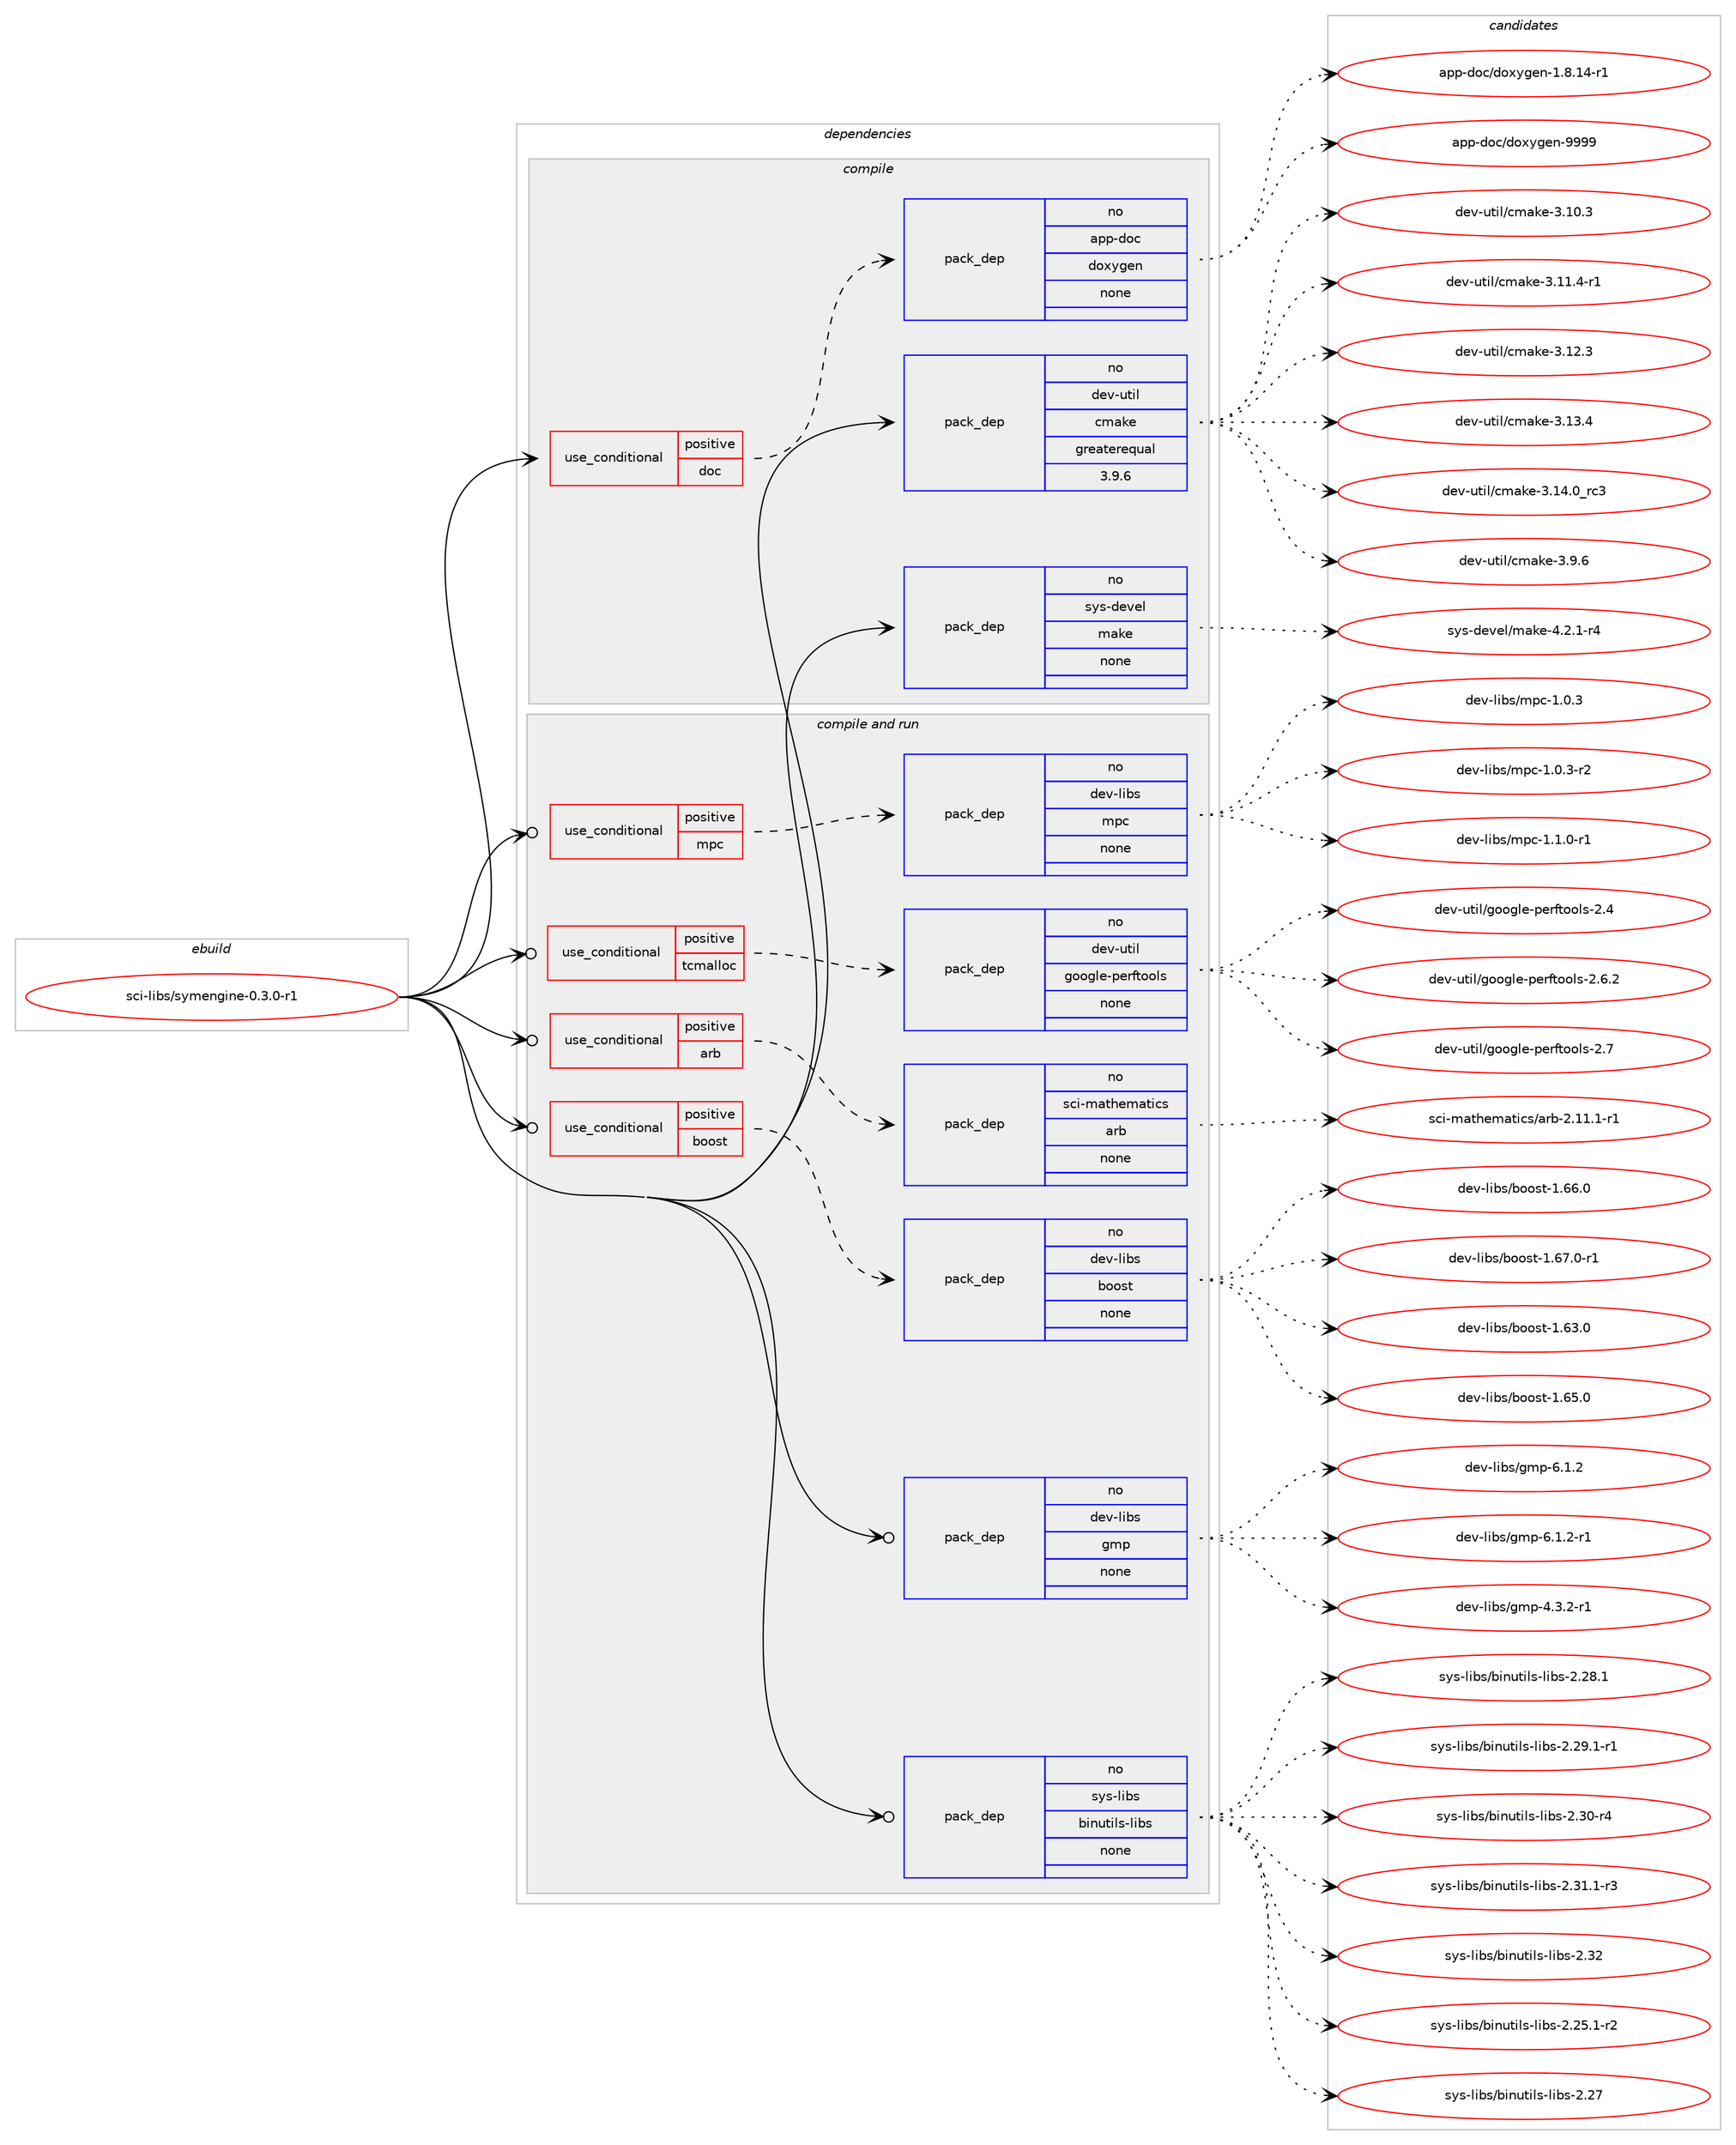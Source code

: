 digraph prolog {

# *************
# Graph options
# *************

newrank=true;
concentrate=true;
compound=true;
graph [rankdir=LR,fontname=Helvetica,fontsize=10,ranksep=1.5];#, ranksep=2.5, nodesep=0.2];
edge  [arrowhead=vee];
node  [fontname=Helvetica,fontsize=10];

# **********
# The ebuild
# **********

subgraph cluster_leftcol {
color=gray;
rank=same;
label=<<i>ebuild</i>>;
id [label="sci-libs/symengine-0.3.0-r1", color=red, width=4, href="../sci-libs/symengine-0.3.0-r1.svg"];
}

# ****************
# The dependencies
# ****************

subgraph cluster_midcol {
color=gray;
label=<<i>dependencies</i>>;
subgraph cluster_compile {
fillcolor="#eeeeee";
style=filled;
label=<<i>compile</i>>;
subgraph cond454160 {
dependency1696602 [label=<<TABLE BORDER="0" CELLBORDER="1" CELLSPACING="0" CELLPADDING="4"><TR><TD ROWSPAN="3" CELLPADDING="10">use_conditional</TD></TR><TR><TD>positive</TD></TR><TR><TD>doc</TD></TR></TABLE>>, shape=none, color=red];
subgraph pack1214628 {
dependency1696603 [label=<<TABLE BORDER="0" CELLBORDER="1" CELLSPACING="0" CELLPADDING="4" WIDTH="220"><TR><TD ROWSPAN="6" CELLPADDING="30">pack_dep</TD></TR><TR><TD WIDTH="110">no</TD></TR><TR><TD>app-doc</TD></TR><TR><TD>doxygen</TD></TR><TR><TD>none</TD></TR><TR><TD></TD></TR></TABLE>>, shape=none, color=blue];
}
dependency1696602:e -> dependency1696603:w [weight=20,style="dashed",arrowhead="vee"];
}
id:e -> dependency1696602:w [weight=20,style="solid",arrowhead="vee"];
subgraph pack1214629 {
dependency1696604 [label=<<TABLE BORDER="0" CELLBORDER="1" CELLSPACING="0" CELLPADDING="4" WIDTH="220"><TR><TD ROWSPAN="6" CELLPADDING="30">pack_dep</TD></TR><TR><TD WIDTH="110">no</TD></TR><TR><TD>dev-util</TD></TR><TR><TD>cmake</TD></TR><TR><TD>greaterequal</TD></TR><TR><TD>3.9.6</TD></TR></TABLE>>, shape=none, color=blue];
}
id:e -> dependency1696604:w [weight=20,style="solid",arrowhead="vee"];
subgraph pack1214630 {
dependency1696605 [label=<<TABLE BORDER="0" CELLBORDER="1" CELLSPACING="0" CELLPADDING="4" WIDTH="220"><TR><TD ROWSPAN="6" CELLPADDING="30">pack_dep</TD></TR><TR><TD WIDTH="110">no</TD></TR><TR><TD>sys-devel</TD></TR><TR><TD>make</TD></TR><TR><TD>none</TD></TR><TR><TD></TD></TR></TABLE>>, shape=none, color=blue];
}
id:e -> dependency1696605:w [weight=20,style="solid",arrowhead="vee"];
}
subgraph cluster_compileandrun {
fillcolor="#eeeeee";
style=filled;
label=<<i>compile and run</i>>;
subgraph cond454161 {
dependency1696606 [label=<<TABLE BORDER="0" CELLBORDER="1" CELLSPACING="0" CELLPADDING="4"><TR><TD ROWSPAN="3" CELLPADDING="10">use_conditional</TD></TR><TR><TD>positive</TD></TR><TR><TD>arb</TD></TR></TABLE>>, shape=none, color=red];
subgraph pack1214631 {
dependency1696607 [label=<<TABLE BORDER="0" CELLBORDER="1" CELLSPACING="0" CELLPADDING="4" WIDTH="220"><TR><TD ROWSPAN="6" CELLPADDING="30">pack_dep</TD></TR><TR><TD WIDTH="110">no</TD></TR><TR><TD>sci-mathematics</TD></TR><TR><TD>arb</TD></TR><TR><TD>none</TD></TR><TR><TD></TD></TR></TABLE>>, shape=none, color=blue];
}
dependency1696606:e -> dependency1696607:w [weight=20,style="dashed",arrowhead="vee"];
}
id:e -> dependency1696606:w [weight=20,style="solid",arrowhead="odotvee"];
subgraph cond454162 {
dependency1696608 [label=<<TABLE BORDER="0" CELLBORDER="1" CELLSPACING="0" CELLPADDING="4"><TR><TD ROWSPAN="3" CELLPADDING="10">use_conditional</TD></TR><TR><TD>positive</TD></TR><TR><TD>boost</TD></TR></TABLE>>, shape=none, color=red];
subgraph pack1214632 {
dependency1696609 [label=<<TABLE BORDER="0" CELLBORDER="1" CELLSPACING="0" CELLPADDING="4" WIDTH="220"><TR><TD ROWSPAN="6" CELLPADDING="30">pack_dep</TD></TR><TR><TD WIDTH="110">no</TD></TR><TR><TD>dev-libs</TD></TR><TR><TD>boost</TD></TR><TR><TD>none</TD></TR><TR><TD></TD></TR></TABLE>>, shape=none, color=blue];
}
dependency1696608:e -> dependency1696609:w [weight=20,style="dashed",arrowhead="vee"];
}
id:e -> dependency1696608:w [weight=20,style="solid",arrowhead="odotvee"];
subgraph cond454163 {
dependency1696610 [label=<<TABLE BORDER="0" CELLBORDER="1" CELLSPACING="0" CELLPADDING="4"><TR><TD ROWSPAN="3" CELLPADDING="10">use_conditional</TD></TR><TR><TD>positive</TD></TR><TR><TD>mpc</TD></TR></TABLE>>, shape=none, color=red];
subgraph pack1214633 {
dependency1696611 [label=<<TABLE BORDER="0" CELLBORDER="1" CELLSPACING="0" CELLPADDING="4" WIDTH="220"><TR><TD ROWSPAN="6" CELLPADDING="30">pack_dep</TD></TR><TR><TD WIDTH="110">no</TD></TR><TR><TD>dev-libs</TD></TR><TR><TD>mpc</TD></TR><TR><TD>none</TD></TR><TR><TD></TD></TR></TABLE>>, shape=none, color=blue];
}
dependency1696610:e -> dependency1696611:w [weight=20,style="dashed",arrowhead="vee"];
}
id:e -> dependency1696610:w [weight=20,style="solid",arrowhead="odotvee"];
subgraph cond454164 {
dependency1696612 [label=<<TABLE BORDER="0" CELLBORDER="1" CELLSPACING="0" CELLPADDING="4"><TR><TD ROWSPAN="3" CELLPADDING="10">use_conditional</TD></TR><TR><TD>positive</TD></TR><TR><TD>tcmalloc</TD></TR></TABLE>>, shape=none, color=red];
subgraph pack1214634 {
dependency1696613 [label=<<TABLE BORDER="0" CELLBORDER="1" CELLSPACING="0" CELLPADDING="4" WIDTH="220"><TR><TD ROWSPAN="6" CELLPADDING="30">pack_dep</TD></TR><TR><TD WIDTH="110">no</TD></TR><TR><TD>dev-util</TD></TR><TR><TD>google-perftools</TD></TR><TR><TD>none</TD></TR><TR><TD></TD></TR></TABLE>>, shape=none, color=blue];
}
dependency1696612:e -> dependency1696613:w [weight=20,style="dashed",arrowhead="vee"];
}
id:e -> dependency1696612:w [weight=20,style="solid",arrowhead="odotvee"];
subgraph pack1214635 {
dependency1696614 [label=<<TABLE BORDER="0" CELLBORDER="1" CELLSPACING="0" CELLPADDING="4" WIDTH="220"><TR><TD ROWSPAN="6" CELLPADDING="30">pack_dep</TD></TR><TR><TD WIDTH="110">no</TD></TR><TR><TD>dev-libs</TD></TR><TR><TD>gmp</TD></TR><TR><TD>none</TD></TR><TR><TD></TD></TR></TABLE>>, shape=none, color=blue];
}
id:e -> dependency1696614:w [weight=20,style="solid",arrowhead="odotvee"];
subgraph pack1214636 {
dependency1696615 [label=<<TABLE BORDER="0" CELLBORDER="1" CELLSPACING="0" CELLPADDING="4" WIDTH="220"><TR><TD ROWSPAN="6" CELLPADDING="30">pack_dep</TD></TR><TR><TD WIDTH="110">no</TD></TR><TR><TD>sys-libs</TD></TR><TR><TD>binutils-libs</TD></TR><TR><TD>none</TD></TR><TR><TD></TD></TR></TABLE>>, shape=none, color=blue];
}
id:e -> dependency1696615:w [weight=20,style="solid",arrowhead="odotvee"];
}
subgraph cluster_run {
fillcolor="#eeeeee";
style=filled;
label=<<i>run</i>>;
}
}

# **************
# The candidates
# **************

subgraph cluster_choices {
rank=same;
color=gray;
label=<<i>candidates</i>>;

subgraph choice1214628 {
color=black;
nodesep=1;
choice97112112451001119947100111120121103101110454946564649524511449 [label="app-doc/doxygen-1.8.14-r1", color=red, width=4,href="../app-doc/doxygen-1.8.14-r1.svg"];
choice971121124510011199471001111201211031011104557575757 [label="app-doc/doxygen-9999", color=red, width=4,href="../app-doc/doxygen-9999.svg"];
dependency1696603:e -> choice97112112451001119947100111120121103101110454946564649524511449:w [style=dotted,weight="100"];
dependency1696603:e -> choice971121124510011199471001111201211031011104557575757:w [style=dotted,weight="100"];
}
subgraph choice1214629 {
color=black;
nodesep=1;
choice1001011184511711610510847991099710710145514649484651 [label="dev-util/cmake-3.10.3", color=red, width=4,href="../dev-util/cmake-3.10.3.svg"];
choice10010111845117116105108479910997107101455146494946524511449 [label="dev-util/cmake-3.11.4-r1", color=red, width=4,href="../dev-util/cmake-3.11.4-r1.svg"];
choice1001011184511711610510847991099710710145514649504651 [label="dev-util/cmake-3.12.3", color=red, width=4,href="../dev-util/cmake-3.12.3.svg"];
choice1001011184511711610510847991099710710145514649514652 [label="dev-util/cmake-3.13.4", color=red, width=4,href="../dev-util/cmake-3.13.4.svg"];
choice1001011184511711610510847991099710710145514649524648951149951 [label="dev-util/cmake-3.14.0_rc3", color=red, width=4,href="../dev-util/cmake-3.14.0_rc3.svg"];
choice10010111845117116105108479910997107101455146574654 [label="dev-util/cmake-3.9.6", color=red, width=4,href="../dev-util/cmake-3.9.6.svg"];
dependency1696604:e -> choice1001011184511711610510847991099710710145514649484651:w [style=dotted,weight="100"];
dependency1696604:e -> choice10010111845117116105108479910997107101455146494946524511449:w [style=dotted,weight="100"];
dependency1696604:e -> choice1001011184511711610510847991099710710145514649504651:w [style=dotted,weight="100"];
dependency1696604:e -> choice1001011184511711610510847991099710710145514649514652:w [style=dotted,weight="100"];
dependency1696604:e -> choice1001011184511711610510847991099710710145514649524648951149951:w [style=dotted,weight="100"];
dependency1696604:e -> choice10010111845117116105108479910997107101455146574654:w [style=dotted,weight="100"];
}
subgraph choice1214630 {
color=black;
nodesep=1;
choice1151211154510010111810110847109971071014552465046494511452 [label="sys-devel/make-4.2.1-r4", color=red, width=4,href="../sys-devel/make-4.2.1-r4.svg"];
dependency1696605:e -> choice1151211154510010111810110847109971071014552465046494511452:w [style=dotted,weight="100"];
}
subgraph choice1214631 {
color=black;
nodesep=1;
choice1159910545109971161041011099711610599115479711498455046494946494511449 [label="sci-mathematics/arb-2.11.1-r1", color=red, width=4,href="../sci-mathematics/arb-2.11.1-r1.svg"];
dependency1696607:e -> choice1159910545109971161041011099711610599115479711498455046494946494511449:w [style=dotted,weight="100"];
}
subgraph choice1214632 {
color=black;
nodesep=1;
choice1001011184510810598115479811111111511645494654514648 [label="dev-libs/boost-1.63.0", color=red, width=4,href="../dev-libs/boost-1.63.0.svg"];
choice1001011184510810598115479811111111511645494654534648 [label="dev-libs/boost-1.65.0", color=red, width=4,href="../dev-libs/boost-1.65.0.svg"];
choice1001011184510810598115479811111111511645494654544648 [label="dev-libs/boost-1.66.0", color=red, width=4,href="../dev-libs/boost-1.66.0.svg"];
choice10010111845108105981154798111111115116454946545546484511449 [label="dev-libs/boost-1.67.0-r1", color=red, width=4,href="../dev-libs/boost-1.67.0-r1.svg"];
dependency1696609:e -> choice1001011184510810598115479811111111511645494654514648:w [style=dotted,weight="100"];
dependency1696609:e -> choice1001011184510810598115479811111111511645494654534648:w [style=dotted,weight="100"];
dependency1696609:e -> choice1001011184510810598115479811111111511645494654544648:w [style=dotted,weight="100"];
dependency1696609:e -> choice10010111845108105981154798111111115116454946545546484511449:w [style=dotted,weight="100"];
}
subgraph choice1214633 {
color=black;
nodesep=1;
choice10010111845108105981154710911299454946484651 [label="dev-libs/mpc-1.0.3", color=red, width=4,href="../dev-libs/mpc-1.0.3.svg"];
choice100101118451081059811547109112994549464846514511450 [label="dev-libs/mpc-1.0.3-r2", color=red, width=4,href="../dev-libs/mpc-1.0.3-r2.svg"];
choice100101118451081059811547109112994549464946484511449 [label="dev-libs/mpc-1.1.0-r1", color=red, width=4,href="../dev-libs/mpc-1.1.0-r1.svg"];
dependency1696611:e -> choice10010111845108105981154710911299454946484651:w [style=dotted,weight="100"];
dependency1696611:e -> choice100101118451081059811547109112994549464846514511450:w [style=dotted,weight="100"];
dependency1696611:e -> choice100101118451081059811547109112994549464946484511449:w [style=dotted,weight="100"];
}
subgraph choice1214634 {
color=black;
nodesep=1;
choice10010111845117116105108471031111111031081014511210111410211611111110811545504652 [label="dev-util/google-perftools-2.4", color=red, width=4,href="../dev-util/google-perftools-2.4.svg"];
choice100101118451171161051084710311111110310810145112101114102116111111108115455046544650 [label="dev-util/google-perftools-2.6.2", color=red, width=4,href="../dev-util/google-perftools-2.6.2.svg"];
choice10010111845117116105108471031111111031081014511210111410211611111110811545504655 [label="dev-util/google-perftools-2.7", color=red, width=4,href="../dev-util/google-perftools-2.7.svg"];
dependency1696613:e -> choice10010111845117116105108471031111111031081014511210111410211611111110811545504652:w [style=dotted,weight="100"];
dependency1696613:e -> choice100101118451171161051084710311111110310810145112101114102116111111108115455046544650:w [style=dotted,weight="100"];
dependency1696613:e -> choice10010111845117116105108471031111111031081014511210111410211611111110811545504655:w [style=dotted,weight="100"];
}
subgraph choice1214635 {
color=black;
nodesep=1;
choice1001011184510810598115471031091124552465146504511449 [label="dev-libs/gmp-4.3.2-r1", color=red, width=4,href="../dev-libs/gmp-4.3.2-r1.svg"];
choice100101118451081059811547103109112455446494650 [label="dev-libs/gmp-6.1.2", color=red, width=4,href="../dev-libs/gmp-6.1.2.svg"];
choice1001011184510810598115471031091124554464946504511449 [label="dev-libs/gmp-6.1.2-r1", color=red, width=4,href="../dev-libs/gmp-6.1.2-r1.svg"];
dependency1696614:e -> choice1001011184510810598115471031091124552465146504511449:w [style=dotted,weight="100"];
dependency1696614:e -> choice100101118451081059811547103109112455446494650:w [style=dotted,weight="100"];
dependency1696614:e -> choice1001011184510810598115471031091124554464946504511449:w [style=dotted,weight="100"];
}
subgraph choice1214636 {
color=black;
nodesep=1;
choice115121115451081059811547981051101171161051081154510810598115455046505346494511450 [label="sys-libs/binutils-libs-2.25.1-r2", color=red, width=4,href="../sys-libs/binutils-libs-2.25.1-r2.svg"];
choice1151211154510810598115479810511011711610510811545108105981154550465055 [label="sys-libs/binutils-libs-2.27", color=red, width=4,href="../sys-libs/binutils-libs-2.27.svg"];
choice11512111545108105981154798105110117116105108115451081059811545504650564649 [label="sys-libs/binutils-libs-2.28.1", color=red, width=4,href="../sys-libs/binutils-libs-2.28.1.svg"];
choice115121115451081059811547981051101171161051081154510810598115455046505746494511449 [label="sys-libs/binutils-libs-2.29.1-r1", color=red, width=4,href="../sys-libs/binutils-libs-2.29.1-r1.svg"];
choice11512111545108105981154798105110117116105108115451081059811545504651484511452 [label="sys-libs/binutils-libs-2.30-r4", color=red, width=4,href="../sys-libs/binutils-libs-2.30-r4.svg"];
choice115121115451081059811547981051101171161051081154510810598115455046514946494511451 [label="sys-libs/binutils-libs-2.31.1-r3", color=red, width=4,href="../sys-libs/binutils-libs-2.31.1-r3.svg"];
choice1151211154510810598115479810511011711610510811545108105981154550465150 [label="sys-libs/binutils-libs-2.32", color=red, width=4,href="../sys-libs/binutils-libs-2.32.svg"];
dependency1696615:e -> choice115121115451081059811547981051101171161051081154510810598115455046505346494511450:w [style=dotted,weight="100"];
dependency1696615:e -> choice1151211154510810598115479810511011711610510811545108105981154550465055:w [style=dotted,weight="100"];
dependency1696615:e -> choice11512111545108105981154798105110117116105108115451081059811545504650564649:w [style=dotted,weight="100"];
dependency1696615:e -> choice115121115451081059811547981051101171161051081154510810598115455046505746494511449:w [style=dotted,weight="100"];
dependency1696615:e -> choice11512111545108105981154798105110117116105108115451081059811545504651484511452:w [style=dotted,weight="100"];
dependency1696615:e -> choice115121115451081059811547981051101171161051081154510810598115455046514946494511451:w [style=dotted,weight="100"];
dependency1696615:e -> choice1151211154510810598115479810511011711610510811545108105981154550465150:w [style=dotted,weight="100"];
}
}

}
